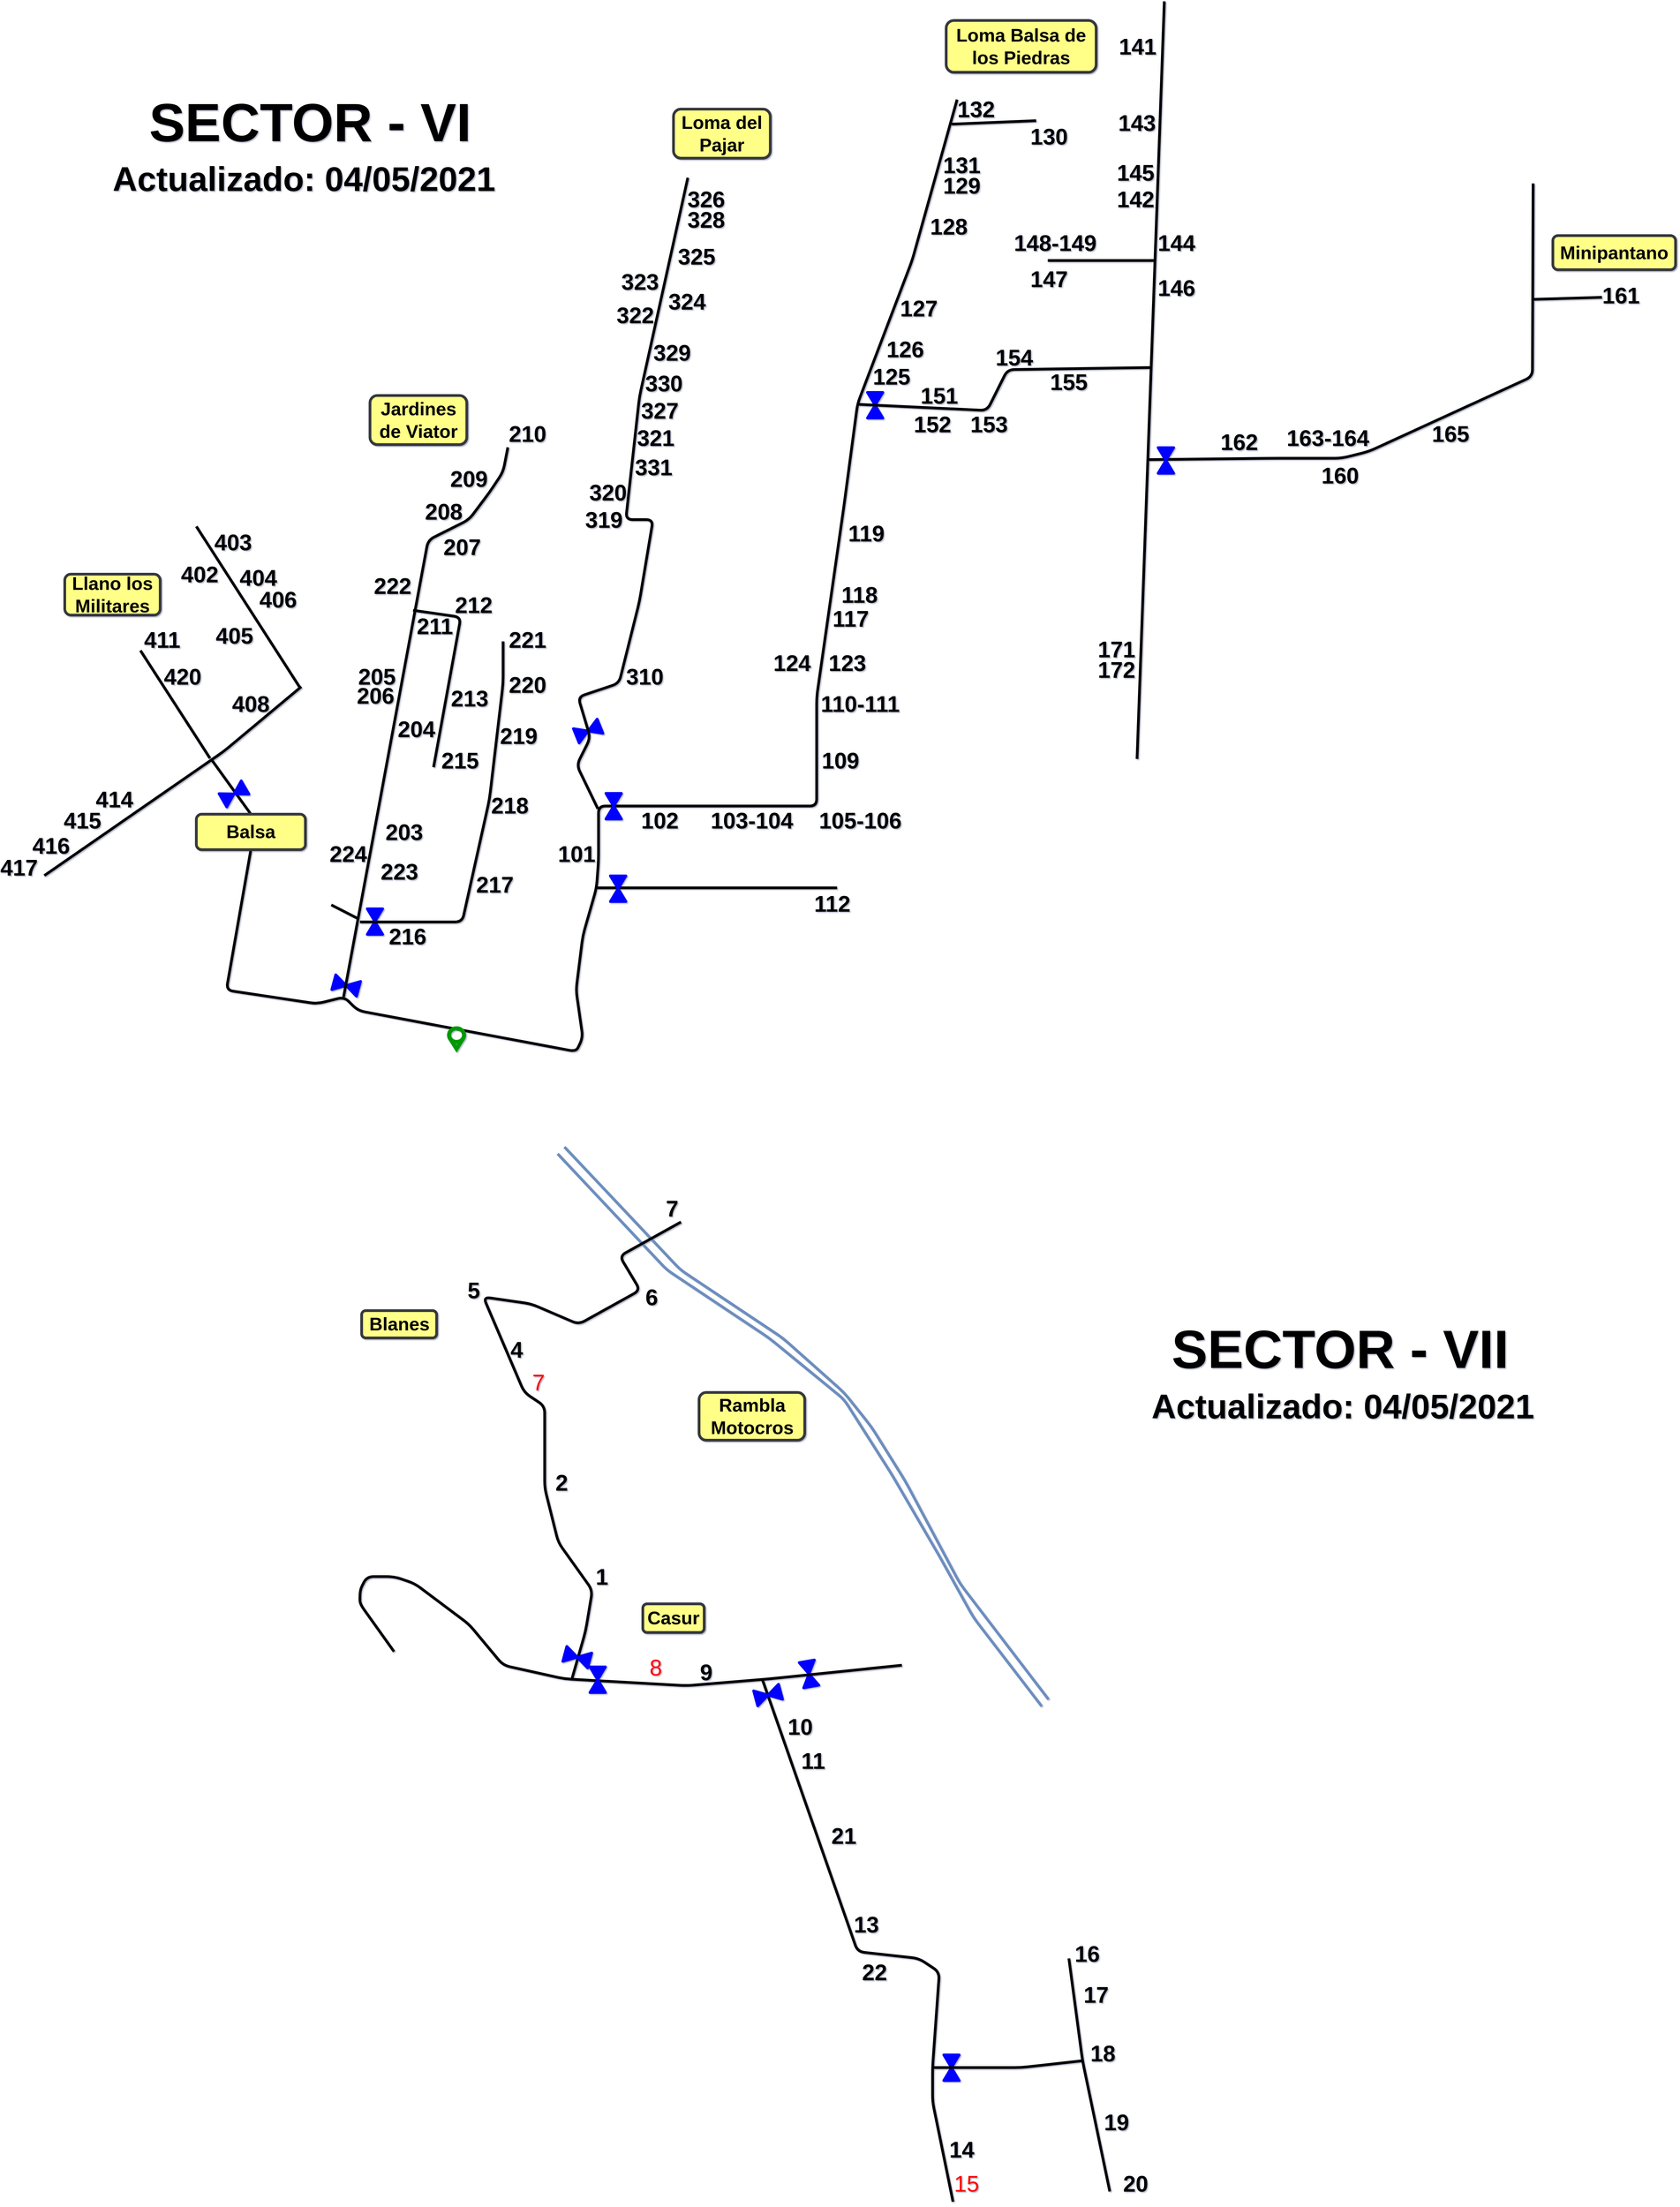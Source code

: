 <mxfile>
    <diagram id="SD_AFLWXw-Bv2uvGbzyp" name="Page-1">
        <mxGraphModel dx="1741" dy="339" grid="1" gridSize="10" guides="1" tooltips="1" connect="1" arrows="1" fold="1" page="1" pageScale="1" pageWidth="300" pageHeight="300" math="0" shadow="1">
            <root>
                <mxCell id="0"/>
                <mxCell id="1" parent="0"/>
                <mxCell id="Z8cWY3NdeDw0EiwUUbBT-2" value="" style="endArrow=none;html=1;strokeWidth=4;" parent="1" edge="1">
                    <mxGeometry width="50" height="50" relative="1" as="geometry">
                        <mxPoint x="-480" y="1150" as="sourcePoint"/>
                        <mxPoint x="-582" y="992" as="targetPoint"/>
                    </mxGeometry>
                </mxCell>
                <mxCell id="Z8cWY3NdeDw0EiwUUbBT-3" value="" style="endArrow=none;html=1;strokeWidth=4;" parent="1" edge="1">
                    <mxGeometry width="50" height="50" relative="1" as="geometry">
                        <mxPoint x="-723" y="1322" as="sourcePoint"/>
                        <mxPoint x="-346" y="1045" as="targetPoint"/>
                        <Array as="points">
                            <mxPoint x="-460" y="1140"/>
                        </Array>
                    </mxGeometry>
                </mxCell>
                <mxCell id="Z8cWY3NdeDw0EiwUUbBT-4" value="" style="endArrow=none;html=1;strokeWidth=4;" parent="1" edge="1">
                    <mxGeometry width="50" height="50" relative="1" as="geometry">
                        <mxPoint x="-347" y="1048" as="sourcePoint"/>
                        <mxPoint x="-500" y="810" as="targetPoint"/>
                    </mxGeometry>
                </mxCell>
                <mxCell id="Z8cWY3NdeDw0EiwUUbBT-5" value="" style="endArrow=none;html=1;strokeWidth=4;exitX=0.5;exitY=0;exitDx=0;exitDy=0;" parent="1" source="17" edge="1">
                    <mxGeometry width="50" height="50" relative="1" as="geometry">
                        <mxPoint x="-433" y="1230" as="sourcePoint"/>
                        <mxPoint x="-477" y="1153" as="targetPoint"/>
                    </mxGeometry>
                </mxCell>
                <mxCell id="Z8cWY3NdeDw0EiwUUbBT-6" value="" style="verticalLabelPosition=bottom;align=center;html=1;verticalAlign=top;pointerEvents=1;dashed=0;shape=mxgraph.pid2valves.valve;valveType=gate;defState=closed;strokeWidth=4;fillColor=none;fontSize=17;rotation=-30;strokeColor=#0000FF;" parent="1" vertex="1">
                    <mxGeometry x="-463.54" y="1191" width="37.54" height="22.5" as="geometry"/>
                </mxCell>
                <mxCell id="Z8cWY3NdeDw0EiwUUbBT-31" value="Actualizado: 04/05/2021" style="text;html=1;strokeColor=none;fillColor=none;align=center;verticalAlign=middle;whiteSpace=wrap;rounded=0;fontSize=50;fontStyle=1;strokeWidth=4;" parent="1" vertex="1">
                    <mxGeometry x="887" y="2090" width="590" height="20" as="geometry"/>
                </mxCell>
                <mxCell id="Z8cWY3NdeDw0EiwUUbBT-32" value="&lt;font style=&quot;font-size: 79px&quot;&gt;SECTOR - VII&lt;/font&gt;" style="text;html=1;strokeColor=none;fillColor=none;align=center;verticalAlign=middle;whiteSpace=wrap;rounded=0;fontSize=50;fontStyle=1;strokeWidth=4;" parent="1" vertex="1">
                    <mxGeometry x="918" y="2007" width="520" height="20" as="geometry"/>
                </mxCell>
                <mxCell id="Z8cWY3NdeDw0EiwUUbBT-33" value="&lt;font style=&quot;font-size: 79px&quot;&gt;SECTOR - VI&lt;/font&gt;" style="text;html=1;strokeColor=none;fillColor=none;align=center;verticalAlign=middle;whiteSpace=wrap;rounded=0;fontSize=50;fontStyle=1;strokeWidth=4;" parent="1" vertex="1">
                    <mxGeometry x="-593" y="208" width="520" height="20" as="geometry"/>
                </mxCell>
                <mxCell id="Z8cWY3NdeDw0EiwUUbBT-34" value="Actualizado: 04/05/2021" style="text;html=1;strokeColor=none;fillColor=none;align=center;verticalAlign=middle;whiteSpace=wrap;rounded=0;fontSize=50;fontStyle=1;strokeWidth=4;" parent="1" vertex="1">
                    <mxGeometry x="-637" y="290" width="590" height="20" as="geometry"/>
                </mxCell>
                <mxCell id="Z8cWY3NdeDw0EiwUUbBT-35" value="&lt;b style=&quot;font-size: 33px;&quot;&gt;402&lt;/b&gt;" style="text;html=1;strokeColor=none;fillColor=none;align=center;verticalAlign=middle;whiteSpace=wrap;rounded=0;fontSize=33;strokeWidth=4;" parent="1" vertex="1">
                    <mxGeometry x="-515" y="870" width="40" height="20" as="geometry"/>
                </mxCell>
                <mxCell id="Z8cWY3NdeDw0EiwUUbBT-36" value="403" style="text;html=1;strokeColor=none;fillColor=none;align=center;verticalAlign=middle;whiteSpace=wrap;rounded=0;fontSize=33;fontStyle=1;strokeWidth=4;" parent="1" vertex="1">
                    <mxGeometry x="-466" y="823" width="40" height="20" as="geometry"/>
                </mxCell>
                <mxCell id="Z8cWY3NdeDw0EiwUUbBT-37" value="404" style="text;html=1;strokeColor=none;fillColor=none;align=center;verticalAlign=middle;whiteSpace=wrap;rounded=0;fontSize=33;fontStyle=1;strokeWidth=4;" parent="1" vertex="1">
                    <mxGeometry x="-429" y="875" width="40" height="20" as="geometry"/>
                </mxCell>
                <mxCell id="Z8cWY3NdeDw0EiwUUbBT-39" value="406" style="text;html=1;strokeColor=none;fillColor=none;align=center;verticalAlign=middle;whiteSpace=wrap;rounded=0;fontSize=33;fontStyle=1;strokeWidth=4;" parent="1" vertex="1">
                    <mxGeometry x="-400" y="907" width="40" height="20" as="geometry"/>
                </mxCell>
                <mxCell id="Z8cWY3NdeDw0EiwUUbBT-41" value="405" style="text;html=1;strokeColor=none;fillColor=none;align=center;verticalAlign=middle;whiteSpace=wrap;rounded=0;fontSize=33;fontStyle=1;strokeWidth=4;" parent="1" vertex="1">
                    <mxGeometry x="-463.54" y="960" width="40" height="20" as="geometry"/>
                </mxCell>
                <mxCell id="Z8cWY3NdeDw0EiwUUbBT-42" value="408" style="text;html=1;strokeColor=none;fillColor=none;align=center;verticalAlign=middle;whiteSpace=wrap;rounded=0;fontSize=33;fontStyle=1;strokeWidth=4;" parent="1" vertex="1">
                    <mxGeometry x="-440" y="1060" width="40" height="20" as="geometry"/>
                </mxCell>
                <mxCell id="Z8cWY3NdeDw0EiwUUbBT-43" value="411" style="text;html=1;strokeColor=none;fillColor=none;align=center;verticalAlign=middle;whiteSpace=wrap;rounded=0;fontSize=33;fontStyle=1;strokeWidth=4;" parent="1" vertex="1">
                    <mxGeometry x="-570" y="966" width="40" height="20" as="geometry"/>
                </mxCell>
                <mxCell id="Z8cWY3NdeDw0EiwUUbBT-44" value="420" style="text;html=1;strokeColor=none;fillColor=none;align=center;verticalAlign=middle;whiteSpace=wrap;rounded=0;fontSize=33;fontStyle=1;strokeWidth=4;" parent="1" vertex="1">
                    <mxGeometry x="-540" y="1020" width="40" height="20" as="geometry"/>
                </mxCell>
                <mxCell id="Z8cWY3NdeDw0EiwUUbBT-45" value="414" style="text;html=1;strokeColor=none;fillColor=none;align=center;verticalAlign=middle;whiteSpace=wrap;rounded=0;fontSize=33;fontStyle=1;strokeWidth=4;" parent="1" vertex="1">
                    <mxGeometry x="-640" y="1200" width="40" height="20" as="geometry"/>
                </mxCell>
                <mxCell id="Z8cWY3NdeDw0EiwUUbBT-46" value="415" style="text;html=1;strokeColor=none;fillColor=none;align=center;verticalAlign=middle;whiteSpace=wrap;rounded=0;fontSize=33;fontStyle=1;strokeWidth=4;" parent="1" vertex="1">
                    <mxGeometry x="-687" y="1231" width="40" height="20" as="geometry"/>
                </mxCell>
                <mxCell id="Z8cWY3NdeDw0EiwUUbBT-47" value="416" style="text;html=1;strokeColor=none;fillColor=none;align=center;verticalAlign=middle;whiteSpace=wrap;rounded=0;fontSize=33;fontStyle=1;strokeWidth=4;" parent="1" vertex="1">
                    <mxGeometry x="-733" y="1268" width="40" height="20" as="geometry"/>
                </mxCell>
                <mxCell id="Z8cWY3NdeDw0EiwUUbBT-48" value="417" style="text;html=1;strokeColor=none;fillColor=none;align=center;verticalAlign=middle;whiteSpace=wrap;rounded=0;fontSize=33;fontStyle=1;strokeWidth=4;" parent="1" vertex="1">
                    <mxGeometry x="-780" y="1300" width="40" height="20" as="geometry"/>
                </mxCell>
                <mxCell id="Z8cWY3NdeDw0EiwUUbBT-49" value="" style="endArrow=none;html=1;strokeWidth=4;fontSize=33;entryX=0.5;entryY=1;entryDx=0;entryDy=0;" parent="1" target="17" edge="1">
                    <mxGeometry width="50" height="50" relative="1" as="geometry">
                        <mxPoint x="616" y="184" as="sourcePoint"/>
                        <mxPoint x="-419" y="1290" as="targetPoint"/>
                        <Array as="points">
                            <mxPoint x="550" y="420"/>
                            <mxPoint x="470" y="630"/>
                            <mxPoint x="450" y="780"/>
                            <mxPoint x="410" y="1060"/>
                            <mxPoint x="410" y="1220"/>
                            <mxPoint x="90" y="1220"/>
                            <mxPoint x="90" y="1300"/>
                            <mxPoint x="87" y="1340"/>
                            <mxPoint x="67" y="1410"/>
                            <mxPoint x="57" y="1490"/>
                            <mxPoint x="67" y="1560"/>
                            <mxPoint x="57" y="1580"/>
                            <mxPoint x="-263" y="1520"/>
                            <mxPoint x="-283" y="1500"/>
                            <mxPoint x="-323" y="1510"/>
                            <mxPoint x="-456" y="1490"/>
                        </Array>
                    </mxGeometry>
                </mxCell>
                <mxCell id="Z8cWY3NdeDw0EiwUUbBT-50" value="" style="endArrow=none;html=1;strokeWidth=4;fontSize=33;" parent="1" edge="1">
                    <mxGeometry width="50" height="50" relative="1" as="geometry">
                        <mxPoint x="608" y="220" as="sourcePoint"/>
                        <mxPoint x="732" y="215" as="targetPoint"/>
                    </mxGeometry>
                </mxCell>
                <mxCell id="Z8cWY3NdeDw0EiwUUbBT-51" value="" style="endArrow=none;html=1;strokeWidth=4;fontSize=33;" parent="1" edge="1">
                    <mxGeometry width="50" height="50" relative="1" as="geometry">
                        <mxPoint x="87" y="1340" as="sourcePoint"/>
                        <mxPoint x="440" y="1340" as="targetPoint"/>
                    </mxGeometry>
                </mxCell>
                <mxCell id="Z8cWY3NdeDw0EiwUUbBT-52" value="" style="verticalLabelPosition=bottom;align=center;html=1;verticalAlign=top;pointerEvents=1;dashed=0;shape=mxgraph.pid2valves.valve;valveType=gate;defState=closed;strokeWidth=4;fillColor=none;fontSize=17;rotation=338;strokeColor=#0000FF;" parent="1" vertex="1">
                    <mxGeometry x="56" y="1098.75" width="37.54" height="22.5" as="geometry"/>
                </mxCell>
                <mxCell id="Z8cWY3NdeDw0EiwUUbBT-53" value="" style="verticalLabelPosition=bottom;align=center;html=1;verticalAlign=top;pointerEvents=1;dashed=0;shape=mxgraph.pid2valves.valve;valveType=gate;defState=closed;strokeWidth=4;fillColor=none;fontSize=17;rotation=-90;" parent="1" vertex="1">
                    <mxGeometry x="100" y="1330" width="37.54" height="22.5" as="geometry"/>
                </mxCell>
                <mxCell id="Z8cWY3NdeDw0EiwUUbBT-54" value="" style="verticalLabelPosition=bottom;align=center;html=1;verticalAlign=top;pointerEvents=1;dashed=0;shape=mxgraph.pid2valves.valve;valveType=gate;defState=closed;strokeWidth=4;fillColor=none;fontSize=17;rotation=-90;" parent="1" vertex="1">
                    <mxGeometry x="93.46" y="1209" width="37.54" height="22.5" as="geometry"/>
                </mxCell>
                <mxCell id="Z8cWY3NdeDw0EiwUUbBT-55" value="" style="verticalLabelPosition=bottom;align=center;html=1;verticalAlign=top;pointerEvents=1;dashed=0;shape=mxgraph.pid2valves.valve;valveType=gate;defState=closed;strokeWidth=4;fillColor=none;fontSize=17;rotation=-90;strokeColor=#0000FF;" parent="1" vertex="1">
                    <mxGeometry x="477" y="621" width="37.54" height="22.5" as="geometry"/>
                </mxCell>
                <mxCell id="Z8cWY3NdeDw0EiwUUbBT-56" value="" style="verticalLabelPosition=bottom;align=center;html=1;verticalAlign=top;pointerEvents=1;dashed=0;shape=mxgraph.pid2valves.valve;valveType=gate;defState=closed;strokeWidth=4;fillColor=none;fontSize=17;rotation=-90;strokeColor=#0000FF;" parent="1" vertex="1">
                    <mxGeometry x="-256.77" y="1378.25" width="37.54" height="22.5" as="geometry"/>
                </mxCell>
                <mxCell id="Z8cWY3NdeDw0EiwUUbBT-57" value="" style="verticalLabelPosition=bottom;align=center;html=1;verticalAlign=top;pointerEvents=1;dashed=0;shape=mxgraph.pid2valves.valve;valveType=gate;defState=closed;strokeWidth=4;fillColor=none;fontSize=17;rotation=15;strokeColor=#0000FF;" parent="1" vertex="1">
                    <mxGeometry x="-299" y="1472" width="37.54" height="22.5" as="geometry"/>
                </mxCell>
                <mxCell id="Z8cWY3NdeDw0EiwUUbBT-60" value="" style="verticalLabelPosition=bottom;align=center;html=1;verticalAlign=top;pointerEvents=1;dashed=0;shape=mxgraph.pid2valves.valve;valveType=gate;defState=closed;strokeWidth=4;fillColor=none;fontSize=17;rotation=-90;" parent="1" vertex="1">
                    <mxGeometry x="903.54" y="702" width="37.54" height="22.5" as="geometry"/>
                </mxCell>
                <mxCell id="Z8cWY3NdeDw0EiwUUbBT-62" value="" style="verticalLabelPosition=bottom;align=center;html=1;verticalAlign=top;pointerEvents=1;dashed=0;shape=mxgraph.pid2valves.valve;valveType=gate;defState=closed;strokeWidth=4;fillColor=none;fontSize=17;rotation=-90;strokeColor=#0000FF;" parent="1" vertex="1">
                    <mxGeometry x="589" y="3059" width="37.54" height="22.5" as="geometry"/>
                </mxCell>
                <mxCell id="Z8cWY3NdeDw0EiwUUbBT-63" value="" style="verticalLabelPosition=bottom;align=center;html=1;verticalAlign=top;pointerEvents=1;dashed=0;shape=mxgraph.pid2valves.valve;valveType=gate;defState=closed;strokeWidth=4;fillColor=none;fontSize=17;rotation=-90;" parent="1" vertex="1">
                    <mxGeometry x="70" y="2490" width="37.54" height="22.5" as="geometry"/>
                </mxCell>
                <mxCell id="Z8cWY3NdeDw0EiwUUbBT-64" value="" style="verticalLabelPosition=bottom;align=center;html=1;verticalAlign=top;pointerEvents=1;dashed=0;shape=mxgraph.pid2valves.valve;valveType=gate;defState=closed;strokeWidth=4;fillColor=none;fontSize=17;rotation=15;" parent="1" vertex="1">
                    <mxGeometry x="40" y="2457" width="37.54" height="22.5" as="geometry"/>
                </mxCell>
                <mxCell id="Z8cWY3NdeDw0EiwUUbBT-65" value="" style="verticalLabelPosition=bottom;align=center;html=1;verticalAlign=top;pointerEvents=1;dashed=0;shape=mxgraph.pid2valves.valve;valveType=gate;defState=closed;strokeWidth=4;fillColor=none;fontSize=17;rotation=-15;" parent="1" vertex="1">
                    <mxGeometry x="320" y="2512.5" width="37.54" height="22.5" as="geometry"/>
                </mxCell>
                <mxCell id="Z8cWY3NdeDw0EiwUUbBT-66" value="" style="verticalLabelPosition=bottom;align=center;html=1;verticalAlign=top;pointerEvents=1;dashed=0;shape=mxgraph.pid2valves.valve;valveType=gate;defState=closed;strokeWidth=4;fillColor=none;fontSize=17;rotation=-100;strokeColor=#0000FF;" parent="1" vertex="1">
                    <mxGeometry x="380" y="2481.5" width="37.54" height="22.5" as="geometry"/>
                </mxCell>
                <mxCell id="Z8cWY3NdeDw0EiwUUbBT-68" value="" style="endArrow=none;html=1;strokeWidth=4;fontSize=33;" parent="1" edge="1">
                    <mxGeometry width="50" height="50" relative="1" as="geometry">
                        <mxPoint x="-284" y="1500" as="sourcePoint"/>
                        <mxPoint x="-43" y="694" as="targetPoint"/>
                        <Array as="points">
                            <mxPoint x="-160" y="830"/>
                            <mxPoint x="-100" y="800"/>
                            <mxPoint x="-70" y="760"/>
                            <mxPoint x="-50" y="730"/>
                        </Array>
                    </mxGeometry>
                </mxCell>
                <mxCell id="Z8cWY3NdeDw0EiwUUbBT-69" value="210" style="text;html=1;strokeColor=none;fillColor=none;align=center;verticalAlign=middle;whiteSpace=wrap;rounded=0;fontSize=33;fontStyle=1;strokeWidth=4;" parent="1" vertex="1">
                    <mxGeometry x="-34" y="663.5" width="40" height="20" as="geometry"/>
                </mxCell>
                <mxCell id="Z8cWY3NdeDw0EiwUUbBT-70" value="209" style="text;html=1;strokeColor=none;fillColor=none;align=center;verticalAlign=middle;whiteSpace=wrap;rounded=0;fontSize=33;fontStyle=1;strokeWidth=4;" parent="1" vertex="1">
                    <mxGeometry x="-120" y="730" width="40" height="20" as="geometry"/>
                </mxCell>
                <mxCell id="Z8cWY3NdeDw0EiwUUbBT-71" value="208" style="text;html=1;strokeColor=none;fillColor=none;align=center;verticalAlign=middle;whiteSpace=wrap;rounded=0;fontSize=33;fontStyle=1;strokeWidth=4;" parent="1" vertex="1">
                    <mxGeometry x="-157" y="778" width="40" height="20" as="geometry"/>
                </mxCell>
                <mxCell id="Z8cWY3NdeDw0EiwUUbBT-72" value="207" style="text;html=1;strokeColor=none;fillColor=none;align=center;verticalAlign=middle;whiteSpace=wrap;rounded=0;fontSize=33;fontStyle=1;strokeWidth=4;" parent="1" vertex="1">
                    <mxGeometry x="-130" y="830" width="40" height="20" as="geometry"/>
                </mxCell>
                <mxCell id="Z8cWY3NdeDw0EiwUUbBT-73" value="222" style="text;html=1;strokeColor=none;fillColor=none;align=center;verticalAlign=middle;whiteSpace=wrap;rounded=0;fontSize=33;fontStyle=1;strokeWidth=4;" parent="1" vertex="1">
                    <mxGeometry x="-232" y="887" width="40" height="20" as="geometry"/>
                </mxCell>
                <mxCell id="Z8cWY3NdeDw0EiwUUbBT-74" value="205" style="text;html=1;strokeColor=none;fillColor=none;align=center;verticalAlign=middle;whiteSpace=wrap;rounded=0;fontSize=33;fontStyle=1;strokeWidth=4;" parent="1" vertex="1">
                    <mxGeometry x="-255" y="1020" width="40" height="20" as="geometry"/>
                </mxCell>
                <mxCell id="Z8cWY3NdeDw0EiwUUbBT-75" value="206" style="text;html=1;strokeColor=none;fillColor=none;align=center;verticalAlign=middle;whiteSpace=wrap;rounded=0;fontSize=33;fontStyle=1;strokeWidth=4;" parent="1" vertex="1">
                    <mxGeometry x="-257" y="1048" width="40" height="20" as="geometry"/>
                </mxCell>
                <mxCell id="Z8cWY3NdeDw0EiwUUbBT-76" value="204" style="text;html=1;strokeColor=none;fillColor=none;align=center;verticalAlign=middle;whiteSpace=wrap;rounded=0;fontSize=33;fontStyle=1;strokeWidth=4;" parent="1" vertex="1">
                    <mxGeometry x="-197" y="1097" width="40" height="20" as="geometry"/>
                </mxCell>
                <mxCell id="Z8cWY3NdeDw0EiwUUbBT-77" value="203" style="text;html=1;strokeColor=none;fillColor=none;align=center;verticalAlign=middle;whiteSpace=wrap;rounded=0;fontSize=33;fontStyle=1;strokeWidth=4;" parent="1" vertex="1">
                    <mxGeometry x="-215" y="1248" width="40" height="20" as="geometry"/>
                </mxCell>
                <mxCell id="Z8cWY3NdeDw0EiwUUbBT-78" value="223" style="text;html=1;strokeColor=none;fillColor=none;align=center;verticalAlign=middle;whiteSpace=wrap;rounded=0;fontSize=33;fontStyle=1;strokeWidth=4;" parent="1" vertex="1">
                    <mxGeometry x="-222.46" y="1306" width="40" height="20" as="geometry"/>
                </mxCell>
                <mxCell id="Z8cWY3NdeDw0EiwUUbBT-79" value="224" style="text;html=1;strokeColor=none;fillColor=none;align=center;verticalAlign=middle;whiteSpace=wrap;rounded=0;fontSize=33;fontStyle=1;strokeWidth=4;" parent="1" vertex="1">
                    <mxGeometry x="-297" y="1280" width="40" height="20" as="geometry"/>
                </mxCell>
                <mxCell id="Z8cWY3NdeDw0EiwUUbBT-80" value="216" style="text;html=1;strokeColor=none;fillColor=none;align=center;verticalAlign=middle;whiteSpace=wrap;rounded=0;fontSize=33;fontStyle=1;strokeWidth=4;" parent="1" vertex="1">
                    <mxGeometry x="-210" y="1400.75" width="40" height="20" as="geometry"/>
                </mxCell>
                <mxCell id="Z8cWY3NdeDw0EiwUUbBT-81" value="" style="endArrow=none;html=1;strokeWidth=4;fontSize=33;" parent="1" edge="1">
                    <mxGeometry width="50" height="50" relative="1" as="geometry">
                        <mxPoint x="-263" y="1385" as="sourcePoint"/>
                        <mxPoint x="-302" y="1365" as="targetPoint"/>
                    </mxGeometry>
                </mxCell>
                <mxCell id="Z8cWY3NdeDw0EiwUUbBT-82" value="" style="endArrow=none;html=1;strokeWidth=4;fontSize=33;" parent="1" edge="1">
                    <mxGeometry width="50" height="50" relative="1" as="geometry">
                        <mxPoint x="-260" y="1390" as="sourcePoint"/>
                        <mxPoint x="-50" y="978.621" as="targetPoint"/>
                        <Array as="points">
                            <mxPoint x="-110" y="1390"/>
                            <mxPoint x="-70" y="1210"/>
                            <mxPoint x="-50" y="1040"/>
                        </Array>
                    </mxGeometry>
                </mxCell>
                <mxCell id="Z8cWY3NdeDw0EiwUUbBT-83" value="" style="endArrow=none;html=1;strokeWidth=4;fontSize=33;" parent="1" edge="1">
                    <mxGeometry width="50" height="50" relative="1" as="geometry">
                        <mxPoint x="-182" y="933" as="sourcePoint"/>
                        <mxPoint x="-152" y="1163" as="targetPoint"/>
                        <Array as="points">
                            <mxPoint x="-112" y="943"/>
                        </Array>
                    </mxGeometry>
                </mxCell>
                <mxCell id="Z8cWY3NdeDw0EiwUUbBT-84" value="211" style="text;html=1;strokeColor=none;fillColor=none;align=center;verticalAlign=middle;whiteSpace=wrap;rounded=0;fontSize=33;fontStyle=1;strokeWidth=4;" parent="1" vertex="1">
                    <mxGeometry x="-170" y="946" width="40" height="20" as="geometry"/>
                </mxCell>
                <mxCell id="Z8cWY3NdeDw0EiwUUbBT-85" value="212" style="text;html=1;strokeColor=none;fillColor=none;align=center;verticalAlign=middle;whiteSpace=wrap;rounded=0;fontSize=33;fontStyle=1;strokeWidth=4;" parent="1" vertex="1">
                    <mxGeometry x="-113" y="915" width="40" height="20" as="geometry"/>
                </mxCell>
                <mxCell id="Z8cWY3NdeDw0EiwUUbBT-86" value="213" style="text;html=1;strokeColor=none;fillColor=none;align=center;verticalAlign=middle;whiteSpace=wrap;rounded=0;fontSize=33;fontStyle=1;strokeWidth=4;" parent="1" vertex="1">
                    <mxGeometry x="-119" y="1052" width="40" height="20" as="geometry"/>
                </mxCell>
                <mxCell id="Z8cWY3NdeDw0EiwUUbBT-87" value="215" style="text;html=1;strokeColor=none;fillColor=none;align=center;verticalAlign=middle;whiteSpace=wrap;rounded=0;fontSize=33;fontStyle=1;strokeWidth=4;" parent="1" vertex="1">
                    <mxGeometry x="-133.25" y="1143" width="40" height="20" as="geometry"/>
                </mxCell>
                <mxCell id="Z8cWY3NdeDw0EiwUUbBT-88" value="221" style="text;html=1;strokeColor=none;fillColor=none;align=center;verticalAlign=middle;whiteSpace=wrap;rounded=0;fontSize=33;fontStyle=1;strokeWidth=4;" parent="1" vertex="1">
                    <mxGeometry x="-34" y="966" width="40" height="20" as="geometry"/>
                </mxCell>
                <mxCell id="Z8cWY3NdeDw0EiwUUbBT-90" value="220" style="text;html=1;strokeColor=none;fillColor=none;align=center;verticalAlign=middle;whiteSpace=wrap;rounded=0;fontSize=33;fontStyle=1;strokeWidth=4;" parent="1" vertex="1">
                    <mxGeometry x="-34" y="1032" width="40" height="20" as="geometry"/>
                </mxCell>
                <mxCell id="Z8cWY3NdeDw0EiwUUbBT-91" value="219" style="text;html=1;strokeColor=none;fillColor=none;align=center;verticalAlign=middle;whiteSpace=wrap;rounded=0;fontSize=33;fontStyle=1;strokeWidth=4;" parent="1" vertex="1">
                    <mxGeometry x="-47" y="1107" width="40" height="20" as="geometry"/>
                </mxCell>
                <mxCell id="Z8cWY3NdeDw0EiwUUbBT-92" value="218" style="text;html=1;strokeColor=none;fillColor=none;align=center;verticalAlign=middle;whiteSpace=wrap;rounded=0;fontSize=33;fontStyle=1;strokeWidth=4;" parent="1" vertex="1">
                    <mxGeometry x="-60" y="1209" width="40" height="20" as="geometry"/>
                </mxCell>
                <mxCell id="Z8cWY3NdeDw0EiwUUbBT-93" value="217" style="text;html=1;strokeColor=none;fillColor=none;align=center;verticalAlign=middle;whiteSpace=wrap;rounded=0;fontSize=33;fontStyle=1;strokeWidth=4;" parent="1" vertex="1">
                    <mxGeometry x="-82" y="1324.5" width="40" height="20" as="geometry"/>
                </mxCell>
                <mxCell id="Z8cWY3NdeDw0EiwUUbBT-95" value="101" style="text;html=1;strokeColor=none;fillColor=none;align=center;verticalAlign=middle;whiteSpace=wrap;rounded=0;fontSize=33;fontStyle=1;strokeWidth=4;" parent="1" vertex="1">
                    <mxGeometry x="37.54" y="1280" width="40" height="20" as="geometry"/>
                </mxCell>
                <mxCell id="Z8cWY3NdeDw0EiwUUbBT-96" value="102" style="text;html=1;strokeColor=none;fillColor=none;align=center;verticalAlign=middle;whiteSpace=wrap;rounded=0;fontSize=33;fontStyle=1;strokeWidth=4;" parent="1" vertex="1">
                    <mxGeometry x="160" y="1231" width="40" height="20" as="geometry"/>
                </mxCell>
                <mxCell id="Z8cWY3NdeDw0EiwUUbBT-97" value="112" style="text;html=1;strokeColor=none;fillColor=none;align=center;verticalAlign=middle;whiteSpace=wrap;rounded=0;fontSize=33;fontStyle=1;strokeWidth=4;" parent="1" vertex="1">
                    <mxGeometry x="413" y="1352.5" width="40" height="20" as="geometry"/>
                </mxCell>
                <mxCell id="Z8cWY3NdeDw0EiwUUbBT-98" value="103-104" style="text;html=1;strokeColor=none;fillColor=none;align=center;verticalAlign=middle;whiteSpace=wrap;rounded=0;fontSize=33;fontStyle=1;strokeWidth=4;" parent="1" vertex="1">
                    <mxGeometry x="245" y="1231" width="140" height="20" as="geometry"/>
                </mxCell>
                <mxCell id="Z8cWY3NdeDw0EiwUUbBT-99" value="105-106" style="text;html=1;strokeColor=none;fillColor=none;align=center;verticalAlign=middle;whiteSpace=wrap;rounded=0;fontSize=33;fontStyle=1;strokeWidth=4;" parent="1" vertex="1">
                    <mxGeometry x="364" y="1231" width="220" height="20" as="geometry"/>
                </mxCell>
                <mxCell id="Z8cWY3NdeDw0EiwUUbBT-100" value="109" style="text;html=1;strokeColor=none;fillColor=none;align=center;verticalAlign=middle;whiteSpace=wrap;rounded=0;fontSize=33;fontStyle=1;strokeWidth=4;" parent="1" vertex="1">
                    <mxGeometry x="425" y="1143" width="40" height="20" as="geometry"/>
                </mxCell>
                <mxCell id="Z8cWY3NdeDw0EiwUUbBT-101" value="110-111" style="text;html=1;strokeColor=none;fillColor=none;align=center;verticalAlign=middle;whiteSpace=wrap;rounded=0;fontSize=33;fontStyle=1;strokeWidth=4;" parent="1" vertex="1">
                    <mxGeometry x="364" y="1060" width="220" height="20" as="geometry"/>
                </mxCell>
                <mxCell id="Z8cWY3NdeDw0EiwUUbBT-102" value="124" style="text;html=1;strokeColor=none;fillColor=none;align=center;verticalAlign=middle;whiteSpace=wrap;rounded=0;fontSize=33;fontStyle=1;strokeWidth=4;" parent="1" vertex="1">
                    <mxGeometry x="354" y="1000" width="40" height="20" as="geometry"/>
                </mxCell>
                <mxCell id="Z8cWY3NdeDw0EiwUUbBT-103" value="123" style="text;html=1;strokeColor=none;fillColor=none;align=center;verticalAlign=middle;whiteSpace=wrap;rounded=0;fontSize=33;fontStyle=1;strokeWidth=4;" parent="1" vertex="1">
                    <mxGeometry x="434.54" y="1000" width="40" height="20" as="geometry"/>
                </mxCell>
                <mxCell id="Z8cWY3NdeDw0EiwUUbBT-104" value="" style="endArrow=none;html=1;strokeWidth=4;fontSize=33;" parent="1" edge="1">
                    <mxGeometry width="50" height="50" relative="1" as="geometry">
                        <mxPoint x="89" y="1224" as="sourcePoint"/>
                        <mxPoint x="221" y="298.621" as="targetPoint"/>
                        <Array as="points">
                            <mxPoint x="58" y="1160"/>
                            <mxPoint x="78" y="1120"/>
                            <mxPoint x="60" y="1060"/>
                            <mxPoint x="120" y="1040"/>
                            <mxPoint x="150" y="920"/>
                            <mxPoint x="160" y="860"/>
                            <mxPoint x="170" y="800"/>
                            <mxPoint x="130" y="800"/>
                            <mxPoint x="150" y="620"/>
                        </Array>
                    </mxGeometry>
                </mxCell>
                <mxCell id="Z8cWY3NdeDw0EiwUUbBT-105" value="310" style="text;html=1;strokeColor=none;fillColor=none;align=center;verticalAlign=middle;whiteSpace=wrap;rounded=0;fontSize=33;fontStyle=1;strokeWidth=4;" parent="1" vertex="1">
                    <mxGeometry x="137.54" y="1020" width="40" height="20" as="geometry"/>
                </mxCell>
                <mxCell id="Z8cWY3NdeDw0EiwUUbBT-106" value="319" style="text;html=1;strokeColor=none;fillColor=none;align=center;verticalAlign=middle;whiteSpace=wrap;rounded=0;fontSize=33;fontStyle=1;strokeWidth=4;" parent="1" vertex="1">
                    <mxGeometry x="77.54" y="790" width="40" height="20" as="geometry"/>
                </mxCell>
                <mxCell id="Z8cWY3NdeDw0EiwUUbBT-107" value="320" style="text;html=1;strokeColor=none;fillColor=none;align=center;verticalAlign=middle;whiteSpace=wrap;rounded=0;fontSize=33;fontStyle=1;strokeWidth=4;" parent="1" vertex="1">
                    <mxGeometry x="83.54" y="750" width="40" height="20" as="geometry"/>
                </mxCell>
                <mxCell id="Z8cWY3NdeDw0EiwUUbBT-108" value="331" style="text;html=1;strokeColor=none;fillColor=none;align=center;verticalAlign=middle;whiteSpace=wrap;rounded=0;fontSize=33;fontStyle=1;strokeWidth=4;" parent="1" vertex="1">
                    <mxGeometry x="151" y="712.5" width="40" height="20" as="geometry"/>
                </mxCell>
                <mxCell id="Z8cWY3NdeDw0EiwUUbBT-109" value="321" style="text;html=1;strokeColor=none;fillColor=none;align=center;verticalAlign=middle;whiteSpace=wrap;rounded=0;fontSize=33;fontStyle=1;strokeWidth=4;" parent="1" vertex="1">
                    <mxGeometry x="154" y="670" width="40" height="20" as="geometry"/>
                </mxCell>
                <mxCell id="Z8cWY3NdeDw0EiwUUbBT-110" value="327" style="text;html=1;strokeColor=none;fillColor=none;align=center;verticalAlign=middle;whiteSpace=wrap;rounded=0;fontSize=33;fontStyle=1;strokeWidth=4;" parent="1" vertex="1">
                    <mxGeometry x="160" y="630" width="40" height="20" as="geometry"/>
                </mxCell>
                <mxCell id="Z8cWY3NdeDw0EiwUUbBT-111" value="330" style="text;html=1;strokeColor=none;fillColor=none;align=center;verticalAlign=middle;whiteSpace=wrap;rounded=0;fontSize=33;fontStyle=1;strokeWidth=4;" parent="1" vertex="1">
                    <mxGeometry x="166" y="590" width="40" height="20" as="geometry"/>
                </mxCell>
                <mxCell id="Z8cWY3NdeDw0EiwUUbBT-112" value="329" style="text;html=1;strokeColor=none;fillColor=none;align=center;verticalAlign=middle;whiteSpace=wrap;rounded=0;fontSize=33;fontStyle=1;strokeWidth=4;" parent="1" vertex="1">
                    <mxGeometry x="177.54" y="545" width="40" height="20" as="geometry"/>
                </mxCell>
                <mxCell id="Z8cWY3NdeDw0EiwUUbBT-113" value="322" style="text;html=1;strokeColor=none;fillColor=none;align=center;verticalAlign=middle;whiteSpace=wrap;rounded=0;fontSize=33;fontStyle=1;strokeWidth=4;" parent="1" vertex="1">
                    <mxGeometry x="123.54" y="490" width="40" height="20" as="geometry"/>
                </mxCell>
                <mxCell id="Z8cWY3NdeDw0EiwUUbBT-114" value="323" style="text;html=1;strokeColor=none;fillColor=none;align=center;verticalAlign=middle;whiteSpace=wrap;rounded=0;fontSize=33;fontStyle=1;strokeWidth=4;" parent="1" vertex="1">
                    <mxGeometry x="131" y="441" width="40" height="20" as="geometry"/>
                </mxCell>
                <mxCell id="Z8cWY3NdeDw0EiwUUbBT-115" value="324" style="text;html=1;strokeColor=none;fillColor=none;align=center;verticalAlign=middle;whiteSpace=wrap;rounded=0;fontSize=33;fontStyle=1;strokeWidth=4;" parent="1" vertex="1">
                    <mxGeometry x="200" y="470" width="40" height="20" as="geometry"/>
                </mxCell>
                <mxCell id="Z8cWY3NdeDw0EiwUUbBT-116" value="325" style="text;html=1;strokeColor=none;fillColor=none;align=center;verticalAlign=middle;whiteSpace=wrap;rounded=0;fontSize=33;fontStyle=1;strokeWidth=4;" parent="1" vertex="1">
                    <mxGeometry x="214" y="403.5" width="40" height="20" as="geometry"/>
                </mxCell>
                <mxCell id="Z8cWY3NdeDw0EiwUUbBT-117" value="328" style="text;html=1;strokeColor=none;fillColor=none;align=center;verticalAlign=middle;whiteSpace=wrap;rounded=0;fontSize=33;fontStyle=1;strokeWidth=4;" parent="1" vertex="1">
                    <mxGeometry x="228" y="350" width="40" height="20" as="geometry"/>
                </mxCell>
                <mxCell id="Z8cWY3NdeDw0EiwUUbBT-118" value="326" style="text;html=1;strokeColor=none;fillColor=none;align=center;verticalAlign=middle;whiteSpace=wrap;rounded=0;fontSize=33;fontStyle=1;strokeWidth=4;" parent="1" vertex="1">
                    <mxGeometry x="228" y="320" width="40" height="20" as="geometry"/>
                </mxCell>
                <mxCell id="Z8cWY3NdeDw0EiwUUbBT-119" value="117" style="text;html=1;strokeColor=none;fillColor=none;align=center;verticalAlign=middle;whiteSpace=wrap;rounded=0;fontSize=33;fontStyle=1;strokeWidth=4;" parent="1" vertex="1">
                    <mxGeometry x="440" y="935" width="40" height="20" as="geometry"/>
                </mxCell>
                <mxCell id="Z8cWY3NdeDw0EiwUUbBT-121" value="119" style="text;html=1;strokeColor=none;fillColor=none;align=center;verticalAlign=middle;whiteSpace=wrap;rounded=0;fontSize=33;fontStyle=1;strokeWidth=4;" parent="1" vertex="1">
                    <mxGeometry x="463" y="810" width="40" height="20" as="geometry"/>
                </mxCell>
                <mxCell id="Z8cWY3NdeDw0EiwUUbBT-123" value="126" style="text;html=1;strokeColor=none;fillColor=none;align=center;verticalAlign=middle;whiteSpace=wrap;rounded=0;fontSize=33;fontStyle=1;strokeWidth=4;" parent="1" vertex="1">
                    <mxGeometry x="520" y="540" width="40" height="20" as="geometry"/>
                </mxCell>
                <mxCell id="Z8cWY3NdeDw0EiwUUbBT-124" value="125" style="text;html=1;strokeColor=none;fillColor=none;align=center;verticalAlign=middle;whiteSpace=wrap;rounded=0;fontSize=33;fontStyle=1;strokeWidth=4;" parent="1" vertex="1">
                    <mxGeometry x="500" y="580" width="40" height="20" as="geometry"/>
                </mxCell>
                <mxCell id="Z8cWY3NdeDw0EiwUUbBT-125" value="127" style="text;html=1;strokeColor=none;fillColor=none;align=center;verticalAlign=middle;whiteSpace=wrap;rounded=0;fontSize=33;fontStyle=1;strokeWidth=4;" parent="1" vertex="1">
                    <mxGeometry x="540" y="480" width="40" height="20" as="geometry"/>
                </mxCell>
                <mxCell id="Z8cWY3NdeDw0EiwUUbBT-126" value="128" style="text;html=1;strokeColor=none;fillColor=none;align=center;verticalAlign=middle;whiteSpace=wrap;rounded=0;fontSize=33;fontStyle=1;strokeWidth=4;" parent="1" vertex="1">
                    <mxGeometry x="584" y="360" width="40" height="20" as="geometry"/>
                </mxCell>
                <mxCell id="Z8cWY3NdeDw0EiwUUbBT-127" value="129" style="text;html=1;strokeColor=none;fillColor=none;align=center;verticalAlign=middle;whiteSpace=wrap;rounded=0;fontSize=33;fontStyle=1;strokeWidth=4;" parent="1" vertex="1">
                    <mxGeometry x="603" y="300" width="40" height="20" as="geometry"/>
                </mxCell>
                <mxCell id="Z8cWY3NdeDw0EiwUUbBT-128" value="131" style="text;html=1;strokeColor=none;fillColor=none;align=center;verticalAlign=middle;whiteSpace=wrap;rounded=0;fontSize=33;fontStyle=1;strokeWidth=4;" parent="1" vertex="1">
                    <mxGeometry x="603" y="270" width="40" height="20" as="geometry"/>
                </mxCell>
                <mxCell id="Z8cWY3NdeDw0EiwUUbBT-129" value="130" style="text;html=1;strokeColor=none;fillColor=none;align=center;verticalAlign=middle;whiteSpace=wrap;rounded=0;fontSize=33;fontStyle=1;strokeWidth=4;" parent="1" vertex="1">
                    <mxGeometry x="731" y="228" width="40" height="20" as="geometry"/>
                </mxCell>
                <mxCell id="Z8cWY3NdeDw0EiwUUbBT-130" value="132" style="text;html=1;strokeColor=none;fillColor=none;align=center;verticalAlign=middle;whiteSpace=wrap;rounded=0;fontSize=33;fontStyle=1;strokeWidth=4;" parent="1" vertex="1">
                    <mxGeometry x="624" y="188" width="40" height="20" as="geometry"/>
                </mxCell>
                <mxCell id="Z8cWY3NdeDw0EiwUUbBT-131" value="" style="endArrow=none;html=1;strokeWidth=4;fontSize=33;" parent="1" edge="1">
                    <mxGeometry width="50" height="50" relative="1" as="geometry">
                        <mxPoint x="472" y="631" as="sourcePoint"/>
                        <mxPoint x="900" y="577" as="targetPoint"/>
                        <Array as="points">
                            <mxPoint x="660" y="640"/>
                            <mxPoint x="690" y="580"/>
                        </Array>
                    </mxGeometry>
                </mxCell>
                <mxCell id="Z8cWY3NdeDw0EiwUUbBT-132" value="151" style="text;html=1;strokeColor=none;fillColor=none;align=center;verticalAlign=middle;whiteSpace=wrap;rounded=0;fontSize=33;fontStyle=1;strokeWidth=4;" parent="1" vertex="1">
                    <mxGeometry x="570" y="608" width="40" height="20" as="geometry"/>
                </mxCell>
                <mxCell id="Z8cWY3NdeDw0EiwUUbBT-133" value="152" style="text;html=1;strokeColor=none;fillColor=none;align=center;verticalAlign=middle;whiteSpace=wrap;rounded=0;fontSize=33;fontStyle=1;strokeWidth=4;" parent="1" vertex="1">
                    <mxGeometry x="560" y="650" width="40" height="20" as="geometry"/>
                </mxCell>
                <mxCell id="Z8cWY3NdeDw0EiwUUbBT-134" value="153" style="text;html=1;strokeColor=none;fillColor=none;align=center;verticalAlign=middle;whiteSpace=wrap;rounded=0;fontSize=33;fontStyle=1;strokeWidth=4;" parent="1" vertex="1">
                    <mxGeometry x="643" y="650" width="40" height="20" as="geometry"/>
                </mxCell>
                <mxCell id="Z8cWY3NdeDw0EiwUUbBT-135" value="154" style="text;html=1;strokeColor=none;fillColor=none;align=center;verticalAlign=middle;whiteSpace=wrap;rounded=0;fontSize=33;fontStyle=1;strokeWidth=4;" parent="1" vertex="1">
                    <mxGeometry x="680" y="552" width="40" height="20" as="geometry"/>
                </mxCell>
                <mxCell id="Z8cWY3NdeDw0EiwUUbBT-136" value="155" style="text;html=1;strokeColor=none;fillColor=none;align=center;verticalAlign=middle;whiteSpace=wrap;rounded=0;fontSize=33;fontStyle=1;strokeWidth=4;" parent="1" vertex="1">
                    <mxGeometry x="760" y="588" width="40" height="20" as="geometry"/>
                </mxCell>
                <mxCell id="Z8cWY3NdeDw0EiwUUbBT-137" value="" style="endArrow=none;html=1;strokeWidth=4;fontSize=33;" parent="1" edge="1">
                    <mxGeometry width="50" height="50" relative="1" as="geometry">
                        <mxPoint x="880" y="1151" as="sourcePoint"/>
                        <mxPoint x="920" y="40" as="targetPoint"/>
                    </mxGeometry>
                </mxCell>
                <mxCell id="Z8cWY3NdeDw0EiwUUbBT-138" value="141" style="text;html=1;strokeColor=none;fillColor=none;align=center;verticalAlign=middle;whiteSpace=wrap;rounded=0;fontSize=33;fontStyle=1;strokeWidth=4;" parent="1" vertex="1">
                    <mxGeometry x="860.54" y="96" width="40" height="20" as="geometry"/>
                </mxCell>
                <mxCell id="Z8cWY3NdeDw0EiwUUbBT-139" value="143" style="text;html=1;strokeColor=none;fillColor=none;align=center;verticalAlign=middle;whiteSpace=wrap;rounded=0;fontSize=33;fontStyle=1;strokeWidth=4;" parent="1" vertex="1">
                    <mxGeometry x="860" y="208" width="40" height="20" as="geometry"/>
                </mxCell>
                <mxCell id="Z8cWY3NdeDw0EiwUUbBT-140" value="145" style="text;html=1;strokeColor=none;fillColor=none;align=center;verticalAlign=middle;whiteSpace=wrap;rounded=0;fontSize=33;fontStyle=1;strokeWidth=4;" parent="1" vertex="1">
                    <mxGeometry x="858" y="281" width="40" height="20" as="geometry"/>
                </mxCell>
                <mxCell id="Z8cWY3NdeDw0EiwUUbBT-141" value="142" style="text;html=1;strokeColor=none;fillColor=none;align=center;verticalAlign=middle;whiteSpace=wrap;rounded=0;fontSize=33;fontStyle=1;strokeWidth=4;" parent="1" vertex="1">
                    <mxGeometry x="858" y="320" width="40" height="20" as="geometry"/>
                </mxCell>
                <mxCell id="Z8cWY3NdeDw0EiwUUbBT-142" value="144" style="text;html=1;strokeColor=none;fillColor=none;align=center;verticalAlign=middle;whiteSpace=wrap;rounded=0;fontSize=33;fontStyle=1;strokeWidth=4;" parent="1" vertex="1">
                    <mxGeometry x="918" y="383.5" width="40" height="20" as="geometry"/>
                </mxCell>
                <mxCell id="Z8cWY3NdeDw0EiwUUbBT-143" value="146" style="text;html=1;strokeColor=none;fillColor=none;align=center;verticalAlign=middle;whiteSpace=wrap;rounded=0;fontSize=33;fontStyle=1;strokeWidth=4;" parent="1" vertex="1">
                    <mxGeometry x="918" y="450" width="40" height="20" as="geometry"/>
                </mxCell>
                <mxCell id="Z8cWY3NdeDw0EiwUUbBT-144" value="147" style="text;html=1;strokeColor=none;fillColor=none;align=center;verticalAlign=middle;whiteSpace=wrap;rounded=0;fontSize=33;fontStyle=1;strokeWidth=4;" parent="1" vertex="1">
                    <mxGeometry x="731" y="437" width="40" height="20" as="geometry"/>
                </mxCell>
                <mxCell id="Z8cWY3NdeDw0EiwUUbBT-145" value="148-149" style="text;html=1;strokeColor=none;fillColor=none;align=center;verticalAlign=middle;whiteSpace=wrap;rounded=0;fontSize=33;fontStyle=1;strokeWidth=4;" parent="1" vertex="1">
                    <mxGeometry x="680" y="383.5" width="160" height="20" as="geometry"/>
                </mxCell>
                <mxCell id="Z8cWY3NdeDw0EiwUUbBT-146" value="172" style="text;html=1;strokeColor=none;fillColor=none;align=center;verticalAlign=middle;whiteSpace=wrap;rounded=0;fontSize=33;fontStyle=1;strokeWidth=4;" parent="1" vertex="1">
                    <mxGeometry x="830" y="1010" width="40" height="20" as="geometry"/>
                </mxCell>
                <mxCell id="Z8cWY3NdeDw0EiwUUbBT-147" value="171" style="text;html=1;strokeColor=none;fillColor=none;align=center;verticalAlign=middle;whiteSpace=wrap;rounded=0;fontSize=33;fontStyle=1;strokeWidth=4;" parent="1" vertex="1">
                    <mxGeometry x="830" y="980" width="40" height="20" as="geometry"/>
                </mxCell>
                <mxCell id="Z8cWY3NdeDw0EiwUUbBT-148" value="" style="endArrow=none;html=1;strokeWidth=4;fontSize=33;" parent="1" edge="1">
                    <mxGeometry width="50" height="50" relative="1" as="geometry">
                        <mxPoint x="897" y="712" as="sourcePoint"/>
                        <mxPoint x="1461" y="307" as="targetPoint"/>
                        <Array as="points">
                            <mxPoint x="1080" y="710"/>
                            <mxPoint x="1180" y="710"/>
                            <mxPoint x="1220" y="700"/>
                            <mxPoint x="1460" y="590"/>
                        </Array>
                    </mxGeometry>
                </mxCell>
                <mxCell id="Z8cWY3NdeDw0EiwUUbBT-149" value="" style="endArrow=none;html=1;strokeWidth=4;fontSize=33;" parent="1" edge="1">
                    <mxGeometry width="50" height="50" relative="1" as="geometry">
                        <mxPoint x="1460" y="477" as="sourcePoint"/>
                        <mxPoint x="1562" y="474" as="targetPoint"/>
                    </mxGeometry>
                </mxCell>
                <mxCell id="Z8cWY3NdeDw0EiwUUbBT-150" value="161" style="text;html=1;strokeColor=none;fillColor=none;align=center;verticalAlign=middle;whiteSpace=wrap;rounded=0;fontSize=33;fontStyle=1;strokeWidth=4;" parent="1" vertex="1">
                    <mxGeometry x="1570" y="461" width="40" height="20" as="geometry"/>
                </mxCell>
                <mxCell id="Z8cWY3NdeDw0EiwUUbBT-151" value="165" style="text;html=1;strokeColor=none;fillColor=none;align=center;verticalAlign=middle;whiteSpace=wrap;rounded=0;fontSize=33;fontStyle=1;strokeWidth=4;" parent="1" vertex="1">
                    <mxGeometry x="1320" y="663.5" width="40" height="20" as="geometry"/>
                </mxCell>
                <mxCell id="Z8cWY3NdeDw0EiwUUbBT-153" value="162" style="text;html=1;strokeColor=none;fillColor=none;align=center;verticalAlign=middle;whiteSpace=wrap;rounded=0;fontSize=33;fontStyle=1;strokeWidth=4;" parent="1" vertex="1">
                    <mxGeometry x="1010" y="676" width="40" height="20" as="geometry"/>
                </mxCell>
                <mxCell id="Z8cWY3NdeDw0EiwUUbBT-154" value="163-164" style="text;html=1;strokeColor=none;fillColor=none;align=center;verticalAlign=middle;whiteSpace=wrap;rounded=0;fontSize=33;fontStyle=1;strokeWidth=4;" parent="1" vertex="1">
                    <mxGeometry x="1060" y="670" width="200" height="20" as="geometry"/>
                </mxCell>
                <mxCell id="Z8cWY3NdeDw0EiwUUbBT-155" value="160" style="text;html=1;strokeColor=none;fillColor=none;align=center;verticalAlign=middle;whiteSpace=wrap;rounded=0;fontSize=33;fontStyle=1;strokeWidth=4;" parent="1" vertex="1">
                    <mxGeometry x="1158" y="724.5" width="40" height="20" as="geometry"/>
                </mxCell>
                <mxCell id="Z8cWY3NdeDw0EiwUUbBT-157" value="" style="endArrow=none;html=1;strokeWidth=4;fontSize=33;fillColor=#dae8fc;strokeColor=#6c8ebf;" parent="1" edge="1">
                    <mxGeometry width="50" height="50" relative="1" as="geometry">
                        <mxPoint x="750" y="2530" as="sourcePoint"/>
                        <mxPoint x="40" y="1720" as="targetPoint"/>
                        <Array as="points">
                            <mxPoint x="620" y="2360"/>
                            <mxPoint x="540" y="2210"/>
                            <mxPoint x="490" y="2130"/>
                            <mxPoint x="450" y="2080"/>
                            <mxPoint x="360" y="2000"/>
                            <mxPoint x="210" y="1900"/>
                        </Array>
                    </mxGeometry>
                </mxCell>
                <mxCell id="Z8cWY3NdeDw0EiwUUbBT-158" value="" style="endArrow=none;html=1;strokeWidth=4;fontSize=33;fillColor=#dae8fc;strokeColor=#6c8ebf;" parent="1" edge="1">
                    <mxGeometry width="50" height="50" relative="1" as="geometry">
                        <mxPoint x="740" y="2540" as="sourcePoint"/>
                        <mxPoint x="30" y="1730" as="targetPoint"/>
                        <Array as="points">
                            <mxPoint x="640" y="2410"/>
                            <mxPoint x="590" y="2320"/>
                            <mxPoint x="520" y="2200"/>
                            <mxPoint x="450" y="2090"/>
                            <mxPoint x="340" y="2000"/>
                            <mxPoint x="190" y="1900"/>
                        </Array>
                    </mxGeometry>
                </mxCell>
                <mxCell id="Z8cWY3NdeDw0EiwUUbBT-159" value="" style="endArrow=none;html=1;strokeWidth=4;fontSize=33;" parent="1" edge="1">
                    <mxGeometry width="50" height="50" relative="1" as="geometry">
                        <mxPoint x="51" y="2500" as="sourcePoint"/>
                        <mxPoint x="211" y="1830" as="targetPoint"/>
                        <Array as="points">
                            <mxPoint x="71" y="2430"/>
                            <mxPoint x="81" y="2370"/>
                            <mxPoint x="31" y="2300"/>
                            <mxPoint x="11" y="2220"/>
                            <mxPoint x="11" y="2100"/>
                            <mxPoint x="-19" y="2080"/>
                            <mxPoint x="-79" y="1940"/>
                            <mxPoint x="-9" y="1950"/>
                            <mxPoint x="61" y="1980"/>
                            <mxPoint x="151" y="1930"/>
                            <mxPoint x="121" y="1880"/>
                        </Array>
                    </mxGeometry>
                </mxCell>
                <mxCell id="Z8cWY3NdeDw0EiwUUbBT-160" value="" style="endArrow=none;html=1;strokeWidth=4;fontSize=33;" parent="1" edge="1">
                    <mxGeometry width="50" height="50" relative="1" as="geometry">
                        <mxPoint x="535" y="2480" as="sourcePoint"/>
                        <mxPoint x="-210" y="2460" as="targetPoint"/>
                        <Array as="points">
                            <mxPoint x="340" y="2500"/>
                            <mxPoint x="220" y="2510"/>
                            <mxPoint x="40" y="2500"/>
                            <mxPoint x="-50" y="2480"/>
                            <mxPoint x="-100" y="2420"/>
                            <mxPoint x="-180" y="2360"/>
                            <mxPoint x="-210" y="2350"/>
                            <mxPoint x="-250" y="2350"/>
                            <mxPoint x="-260" y="2370"/>
                            <mxPoint x="-260" y="2390"/>
                        </Array>
                    </mxGeometry>
                </mxCell>
                <mxCell id="Z8cWY3NdeDw0EiwUUbBT-161" value="" style="endArrow=none;html=1;strokeWidth=4;fontSize=33;" parent="1" edge="1">
                    <mxGeometry width="50" height="50" relative="1" as="geometry">
                        <mxPoint x="610" y="3266.667" as="sourcePoint"/>
                        <mxPoint x="330" y="2500" as="targetPoint"/>
                        <Array as="points">
                            <mxPoint x="580" y="3120"/>
                            <mxPoint x="580" y="3070"/>
                            <mxPoint x="590" y="2930"/>
                            <mxPoint x="560" y="2910"/>
                            <mxPoint x="470" y="2900"/>
                        </Array>
                    </mxGeometry>
                </mxCell>
                <mxCell id="Z8cWY3NdeDw0EiwUUbBT-162" value="" style="endArrow=none;html=1;strokeWidth=4;fontSize=33;" parent="1" edge="1">
                    <mxGeometry width="50" height="50" relative="1" as="geometry">
                        <mxPoint x="580" y="3070" as="sourcePoint"/>
                        <mxPoint x="800" y="3060" as="targetPoint"/>
                        <Array as="points">
                            <mxPoint x="710" y="3070"/>
                        </Array>
                    </mxGeometry>
                </mxCell>
                <mxCell id="Z8cWY3NdeDw0EiwUUbBT-163" value="" style="endArrow=none;html=1;strokeWidth=4;fontSize=33;" parent="1" edge="1">
                    <mxGeometry width="50" height="50" relative="1" as="geometry">
                        <mxPoint x="840" y="3251.667" as="sourcePoint"/>
                        <mxPoint x="780" y="2910" as="targetPoint"/>
                        <Array as="points">
                            <mxPoint x="800" y="3060"/>
                        </Array>
                    </mxGeometry>
                </mxCell>
                <mxCell id="Z8cWY3NdeDw0EiwUUbBT-164" value="20" style="text;html=1;strokeColor=none;fillColor=none;align=center;verticalAlign=middle;whiteSpace=wrap;rounded=0;fontSize=33;fontStyle=1;strokeWidth=4;" parent="1" vertex="1">
                    <mxGeometry x="858" y="3230" width="40" height="20" as="geometry"/>
                </mxCell>
                <mxCell id="Z8cWY3NdeDw0EiwUUbBT-165" value="19" style="text;html=1;strokeColor=none;fillColor=none;align=center;verticalAlign=middle;whiteSpace=wrap;rounded=0;fontSize=33;fontStyle=1;strokeWidth=4;" parent="1" vertex="1">
                    <mxGeometry x="830" y="3140" width="40" height="20" as="geometry"/>
                </mxCell>
                <mxCell id="Z8cWY3NdeDw0EiwUUbBT-167" value="18" style="text;html=1;strokeColor=none;fillColor=none;align=center;verticalAlign=middle;whiteSpace=wrap;rounded=0;fontSize=33;fontStyle=1;strokeWidth=4;" parent="1" vertex="1">
                    <mxGeometry x="810" y="3039" width="40" height="20" as="geometry"/>
                </mxCell>
                <mxCell id="Z8cWY3NdeDw0EiwUUbBT-169" value="14" style="text;html=1;strokeColor=none;fillColor=none;align=center;verticalAlign=middle;whiteSpace=wrap;rounded=0;fontSize=33;fontStyle=1;strokeWidth=4;" parent="1" vertex="1">
                    <mxGeometry x="603" y="3180" width="40" height="20" as="geometry"/>
                </mxCell>
                <mxCell id="Z8cWY3NdeDw0EiwUUbBT-170" value="15" style="text;html=1;strokeColor=none;fillColor=none;align=center;verticalAlign=middle;whiteSpace=wrap;rounded=0;fontSize=33;fontStyle=0;fontColor=#FF0000;strokeWidth=4;" parent="1" vertex="1">
                    <mxGeometry x="610" y="3230" width="40" height="20" as="geometry"/>
                </mxCell>
                <mxCell id="Z8cWY3NdeDw0EiwUUbBT-171" value="17" style="text;html=1;strokeColor=none;fillColor=none;align=center;verticalAlign=middle;whiteSpace=wrap;rounded=0;fontSize=33;fontStyle=1;strokeWidth=4;" parent="1" vertex="1">
                    <mxGeometry x="800" y="2953" width="40" height="20" as="geometry"/>
                </mxCell>
                <mxCell id="Z8cWY3NdeDw0EiwUUbBT-172" value="16" style="text;html=1;strokeColor=none;fillColor=none;align=center;verticalAlign=middle;whiteSpace=wrap;rounded=0;fontSize=33;fontStyle=1;strokeWidth=4;" parent="1" vertex="1">
                    <mxGeometry x="787" y="2893" width="40" height="20" as="geometry"/>
                </mxCell>
                <mxCell id="Z8cWY3NdeDw0EiwUUbBT-173" value="22" style="text;html=1;strokeColor=none;fillColor=none;align=center;verticalAlign=middle;whiteSpace=wrap;rounded=0;fontSize=33;fontStyle=1;strokeWidth=4;" parent="1" vertex="1">
                    <mxGeometry x="474.54" y="2920" width="40" height="20" as="geometry"/>
                </mxCell>
                <mxCell id="Z8cWY3NdeDw0EiwUUbBT-174" value="&lt;b&gt;21&lt;/b&gt;" style="text;html=1;strokeColor=none;fillColor=none;align=center;verticalAlign=middle;whiteSpace=wrap;rounded=0;fontSize=33;strokeWidth=4;" parent="1" vertex="1">
                    <mxGeometry x="430" y="2720" width="40" height="20" as="geometry"/>
                </mxCell>
                <mxCell id="Z8cWY3NdeDw0EiwUUbBT-175" value="11" style="text;html=1;strokeColor=none;fillColor=none;align=center;verticalAlign=middle;whiteSpace=wrap;rounded=0;fontSize=33;fontStyle=1;strokeWidth=4;" parent="1" vertex="1">
                    <mxGeometry x="385" y="2610" width="40" height="20" as="geometry"/>
                </mxCell>
                <mxCell id="Z8cWY3NdeDw0EiwUUbBT-176" value="10" style="text;html=1;strokeColor=none;fillColor=none;align=center;verticalAlign=middle;whiteSpace=wrap;rounded=0;fontSize=33;fontStyle=1;strokeWidth=4;" parent="1" vertex="1">
                    <mxGeometry x="366" y="2560" width="40" height="20" as="geometry"/>
                </mxCell>
                <mxCell id="Z8cWY3NdeDw0EiwUUbBT-177" value="9" style="text;html=1;strokeColor=none;fillColor=none;align=center;verticalAlign=middle;whiteSpace=wrap;rounded=0;fontSize=33;fontStyle=1;strokeWidth=4;" parent="1" vertex="1">
                    <mxGeometry x="228" y="2479.5" width="40" height="20" as="geometry"/>
                </mxCell>
                <mxCell id="Z8cWY3NdeDw0EiwUUbBT-178" value="1" style="text;html=1;strokeColor=none;fillColor=none;align=center;verticalAlign=middle;whiteSpace=wrap;rounded=0;fontSize=33;fontStyle=1;strokeWidth=4;" parent="1" vertex="1">
                    <mxGeometry x="74.54" y="2340" width="40" height="20" as="geometry"/>
                </mxCell>
                <mxCell id="Z8cWY3NdeDw0EiwUUbBT-179" value="2" style="text;html=1;strokeColor=none;fillColor=none;align=center;verticalAlign=middle;whiteSpace=wrap;rounded=0;fontSize=33;fontStyle=1;strokeWidth=4;" parent="1" vertex="1">
                    <mxGeometry x="16" y="2202" width="40" height="20" as="geometry"/>
                </mxCell>
                <mxCell id="Z8cWY3NdeDw0EiwUUbBT-180" value="4" style="text;html=1;strokeColor=none;fillColor=none;align=center;verticalAlign=middle;whiteSpace=wrap;rounded=0;fontSize=33;fontStyle=1;strokeWidth=4;" parent="1" vertex="1">
                    <mxGeometry x="-50" y="2007" width="40" height="20" as="geometry"/>
                </mxCell>
                <mxCell id="Z8cWY3NdeDw0EiwUUbBT-181" value="7" style="text;html=1;strokeColor=none;fillColor=none;align=center;verticalAlign=middle;whiteSpace=wrap;rounded=0;fontSize=33;fontStyle=0;fontColor=#FF0000;strokeWidth=4;" parent="1" vertex="1">
                    <mxGeometry x="-18" y="2055" width="40" height="20" as="geometry"/>
                </mxCell>
                <mxCell id="Z8cWY3NdeDw0EiwUUbBT-183" value="5" style="text;html=1;strokeColor=none;fillColor=none;align=center;verticalAlign=middle;whiteSpace=wrap;rounded=0;fontSize=33;fontStyle=1;strokeWidth=4;" parent="1" vertex="1">
                    <mxGeometry x="-113" y="1920" width="40" height="20" as="geometry"/>
                </mxCell>
                <mxCell id="Z8cWY3NdeDw0EiwUUbBT-184" value="6" style="text;html=1;strokeColor=none;fillColor=none;align=center;verticalAlign=middle;whiteSpace=wrap;rounded=0;fontSize=33;fontStyle=1;strokeWidth=4;" parent="1" vertex="1">
                    <mxGeometry x="148" y="1930" width="40" height="20" as="geometry"/>
                </mxCell>
                <mxCell id="Z8cWY3NdeDw0EiwUUbBT-185" value="7" style="text;html=1;strokeColor=none;fillColor=none;align=center;verticalAlign=middle;whiteSpace=wrap;rounded=0;fontSize=33;fontStyle=1;strokeWidth=4;" parent="1" vertex="1">
                    <mxGeometry x="177.54" y="1800" width="40" height="20" as="geometry"/>
                </mxCell>
                <mxCell id="Z8cWY3NdeDw0EiwUUbBT-186" value="8" style="text;html=1;strokeColor=none;fillColor=none;align=center;verticalAlign=middle;whiteSpace=wrap;rounded=0;fontSize=33;fontStyle=0;fontColor=#FF0000;strokeWidth=4;" parent="1" vertex="1">
                    <mxGeometry x="154" y="2473" width="40" height="20" as="geometry"/>
                </mxCell>
                <mxCell id="poMK8THUuft9oqfRt51j-1" value="" style="endArrow=none;html=1;strokeWidth=4;" parent="1" edge="1">
                    <mxGeometry width="50" height="50" relative="1" as="geometry">
                        <mxPoint x="749" y="420" as="sourcePoint"/>
                        <mxPoint x="907" y="420" as="targetPoint"/>
                    </mxGeometry>
                </mxCell>
                <mxCell id="2" value="&lt;b style=&quot;font-size: 27px&quot;&gt;Minipantano&lt;/b&gt;" style="rounded=1;whiteSpace=wrap;html=1;strokeWidth=4;fontSize=27;fillColor=#ffff88;strokeColor=#36393d;" parent="1" vertex="1">
                    <mxGeometry x="1490" y="383.5" width="180" height="50" as="geometry"/>
                </mxCell>
                <mxCell id="3" value="" style="verticalLabelPosition=bottom;align=center;html=1;verticalAlign=top;pointerEvents=1;dashed=0;shape=mxgraph.pid2valves.valve;valveType=gate;defState=closed;strokeWidth=4;fillColor=none;fontSize=17;rotation=-90;strokeColor=#0000FF;" parent="1" vertex="1">
                    <mxGeometry x="903.54" y="702" width="37.54" height="22.5" as="geometry"/>
                </mxCell>
                <mxCell id="4" value="&lt;b style=&quot;font-size: 27px&quot;&gt;Loma Balsa de los Piedras&lt;/b&gt;" style="rounded=1;whiteSpace=wrap;html=1;strokeWidth=4;fontSize=27;fillColor=#ffff88;strokeColor=#36393d;" parent="1" vertex="1">
                    <mxGeometry x="600" y="68" width="220" height="76" as="geometry"/>
                </mxCell>
                <mxCell id="5" value="&lt;b style=&quot;font-size: 27px&quot;&gt;Loma del Pajar&lt;/b&gt;" style="rounded=1;whiteSpace=wrap;html=1;strokeWidth=4;fontSize=27;fillColor=#ffff88;strokeColor=#36393d;" parent="1" vertex="1">
                    <mxGeometry x="200" y="198" width="142" height="72" as="geometry"/>
                </mxCell>
                <mxCell id="Z8cWY3NdeDw0EiwUUbBT-120" value="118" style="text;html=1;strokeColor=none;fillColor=none;align=center;verticalAlign=middle;whiteSpace=wrap;rounded=0;fontSize=33;fontStyle=1;strokeWidth=4;" parent="1" vertex="1">
                    <mxGeometry x="453" y="900" width="40" height="20" as="geometry"/>
                </mxCell>
                <mxCell id="10" value="&lt;b style=&quot;font-size: 27px&quot;&gt;Rambla Motocros&lt;/b&gt;" style="rounded=1;whiteSpace=wrap;html=1;strokeWidth=4;fontSize=27;fillColor=#ffff88;strokeColor=#36393d;" parent="1" vertex="1">
                    <mxGeometry x="237.5" y="2080" width="155" height="70" as="geometry"/>
                </mxCell>
                <mxCell id="11" value="" style="verticalLabelPosition=bottom;align=center;html=1;verticalAlign=top;pointerEvents=1;dashed=0;shape=mxgraph.pid2valves.valve;valveType=gate;defState=closed;strokeWidth=4;fillColor=none;fontSize=17;rotation=-90;strokeColor=#0000FF;" parent="1" vertex="1">
                    <mxGeometry x="100" y="1330" width="37.54" height="22.5" as="geometry"/>
                </mxCell>
                <mxCell id="12" value="" style="verticalLabelPosition=bottom;align=center;html=1;verticalAlign=top;pointerEvents=1;dashed=0;shape=mxgraph.pid2valves.valve;valveType=gate;defState=closed;strokeWidth=4;fillColor=none;fontSize=17;rotation=-90;strokeColor=#0000FF;" parent="1" vertex="1">
                    <mxGeometry x="93.46" y="1209" width="37.54" height="22.5" as="geometry"/>
                </mxCell>
                <mxCell id="13" value="" style="verticalLabelPosition=bottom;align=center;outlineConnect=0;dashed=0;html=1;verticalAlign=top;shape=mxgraph.pid.flow_sensors.rotameter;strokeWidth=6;fontSize=17;rotation=-90;fontColor=#009900;strokeColor=#009900;fillColor=none;" parent="1" vertex="1">
                    <mxGeometry x="-133.25" y="1550" width="30" height="22" as="geometry"/>
                </mxCell>
                <mxCell id="17" value="&lt;b style=&quot;font-size: 27px&quot;&gt;Balsa&lt;/b&gt;" style="rounded=1;whiteSpace=wrap;html=1;strokeWidth=4;fontSize=27;fillColor=#ffff88;strokeColor=#36393d;" parent="1" vertex="1">
                    <mxGeometry x="-500" y="1232" width="160" height="52" as="geometry"/>
                </mxCell>
                <mxCell id="18" value="&lt;b style=&quot;font-size: 27px&quot;&gt;Llano los Militares&lt;/b&gt;" style="rounded=1;whiteSpace=wrap;html=1;strokeWidth=4;fontSize=27;fillColor=#ffff88;strokeColor=#36393d;" parent="1" vertex="1">
                    <mxGeometry x="-693" y="880" width="140" height="60" as="geometry"/>
                </mxCell>
                <mxCell id="19" value="&lt;b style=&quot;font-size: 27px&quot;&gt;Jardines de Viator&lt;/b&gt;" style="rounded=1;whiteSpace=wrap;html=1;strokeWidth=4;fontSize=27;fillColor=#ffff88;strokeColor=#36393d;" parent="1" vertex="1">
                    <mxGeometry x="-245.25" y="618" width="142" height="72" as="geometry"/>
                </mxCell>
                <mxCell id="20" value="&lt;b style=&quot;font-size: 27px&quot;&gt;Blanes&lt;/b&gt;" style="rounded=1;whiteSpace=wrap;html=1;strokeWidth=4;fontSize=27;fillColor=#ffff88;strokeColor=#36393d;" parent="1" vertex="1">
                    <mxGeometry x="-257.46" y="1960" width="110" height="40" as="geometry"/>
                </mxCell>
                <mxCell id="21" value="&lt;b style=&quot;font-size: 27px&quot;&gt;Casur&lt;/b&gt;" style="rounded=1;whiteSpace=wrap;html=1;strokeWidth=4;fontSize=27;fillColor=#ffff88;strokeColor=#36393d;" parent="1" vertex="1">
                    <mxGeometry x="155" y="2390" width="90" height="42" as="geometry"/>
                </mxCell>
                <mxCell id="22" value="" style="verticalLabelPosition=bottom;align=center;html=1;verticalAlign=top;pointerEvents=1;dashed=0;shape=mxgraph.pid2valves.valve;valveType=gate;defState=closed;strokeWidth=4;fillColor=none;fontSize=17;rotation=15;strokeColor=#0000FF;" parent="1" vertex="1">
                    <mxGeometry x="40" y="2457" width="37.54" height="22.5" as="geometry"/>
                </mxCell>
                <mxCell id="23" value="" style="verticalLabelPosition=bottom;align=center;html=1;verticalAlign=top;pointerEvents=1;dashed=0;shape=mxgraph.pid2valves.valve;valveType=gate;defState=closed;strokeWidth=4;fillColor=none;fontSize=17;rotation=-90;strokeColor=#0000FF;" parent="1" vertex="1">
                    <mxGeometry x="70" y="2490" width="37.54" height="22.5" as="geometry"/>
                </mxCell>
                <mxCell id="24" value="" style="verticalLabelPosition=bottom;align=center;html=1;verticalAlign=top;pointerEvents=1;dashed=0;shape=mxgraph.pid2valves.valve;valveType=gate;defState=closed;strokeWidth=4;fillColor=none;fontSize=17;rotation=-15;strokeColor=#0000FF;" parent="1" vertex="1">
                    <mxGeometry x="320" y="2512.5" width="37.54" height="22.5" as="geometry"/>
                </mxCell>
                <mxCell id="25" value="13" style="text;html=1;strokeColor=none;fillColor=none;align=center;verticalAlign=middle;whiteSpace=wrap;rounded=0;fontSize=33;fontStyle=1;strokeWidth=4;" parent="1" vertex="1">
                    <mxGeometry x="463" y="2850" width="40" height="20" as="geometry"/>
                </mxCell>
            </root>
        </mxGraphModel>
    </diagram>
</mxfile>